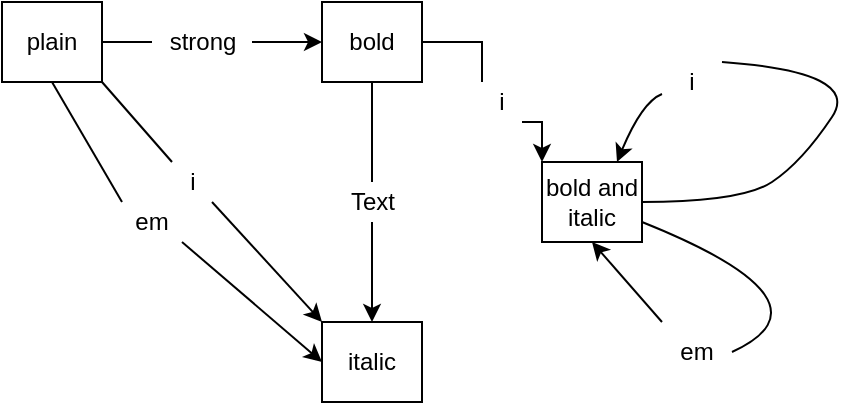 <mxfile version="16.2.6" type="github">
  <diagram id="eejfW6OrFHf019hXyGnV" name="Page-1">
    <mxGraphModel dx="782" dy="420" grid="1" gridSize="10" guides="1" tooltips="1" connect="1" arrows="1" fold="1" page="1" pageScale="1" pageWidth="850" pageHeight="1100" math="0" shadow="0">
      <root>
        <mxCell id="0" />
        <mxCell id="1" parent="0" />
        <mxCell id="pMGLcKPvKSRtXalgIiHo-2" style="edgeStyle=orthogonalEdgeStyle;rounded=0;orthogonalLoop=1;jettySize=auto;html=1;entryX=0;entryY=0.5;entryDx=0;entryDy=0;startArrow=none;" edge="1" parent="1" source="pMGLcKPvKSRtXalgIiHo-7" target="pMGLcKPvKSRtXalgIiHo-3">
          <mxGeometry relative="1" as="geometry">
            <mxPoint x="470" y="210" as="targetPoint" />
          </mxGeometry>
        </mxCell>
        <mxCell id="pMGLcKPvKSRtXalgIiHo-1" value="plain" style="rounded=0;whiteSpace=wrap;html=1;" vertex="1" parent="1">
          <mxGeometry x="270" y="170" width="50" height="40" as="geometry" />
        </mxCell>
        <mxCell id="pMGLcKPvKSRtXalgIiHo-5" style="edgeStyle=orthogonalEdgeStyle;rounded=0;orthogonalLoop=1;jettySize=auto;html=1;startArrow=none;" edge="1" parent="1" source="pMGLcKPvKSRtXalgIiHo-6" target="pMGLcKPvKSRtXalgIiHo-4">
          <mxGeometry relative="1" as="geometry" />
        </mxCell>
        <mxCell id="pMGLcKPvKSRtXalgIiHo-29" style="edgeStyle=orthogonalEdgeStyle;rounded=0;orthogonalLoop=1;jettySize=auto;html=1;exitX=1;exitY=1;exitDx=0;exitDy=0;entryX=0;entryY=0;entryDx=0;entryDy=0;startArrow=none;" edge="1" parent="1" source="pMGLcKPvKSRtXalgIiHo-30" target="pMGLcKPvKSRtXalgIiHo-28">
          <mxGeometry relative="1" as="geometry" />
        </mxCell>
        <mxCell id="pMGLcKPvKSRtXalgIiHo-3" value="bold" style="rounded=0;whiteSpace=wrap;html=1;" vertex="1" parent="1">
          <mxGeometry x="430" y="170" width="50" height="40" as="geometry" />
        </mxCell>
        <mxCell id="pMGLcKPvKSRtXalgIiHo-4" value="italic" style="rounded=0;whiteSpace=wrap;html=1;" vertex="1" parent="1">
          <mxGeometry x="430" y="330" width="50" height="40" as="geometry" />
        </mxCell>
        <mxCell id="pMGLcKPvKSRtXalgIiHo-7" value="strong" style="text;html=1;align=center;verticalAlign=middle;resizable=0;points=[];autosize=1;strokeColor=none;fillColor=none;" vertex="1" parent="1">
          <mxGeometry x="345" y="180" width="50" height="20" as="geometry" />
        </mxCell>
        <mxCell id="pMGLcKPvKSRtXalgIiHo-8" value="" style="edgeStyle=orthogonalEdgeStyle;rounded=0;orthogonalLoop=1;jettySize=auto;html=1;entryX=0;entryY=0.5;entryDx=0;entryDy=0;endArrow=none;" edge="1" parent="1" source="pMGLcKPvKSRtXalgIiHo-1" target="pMGLcKPvKSRtXalgIiHo-7">
          <mxGeometry relative="1" as="geometry">
            <mxPoint x="430" y="190" as="targetPoint" />
            <mxPoint x="320" y="190" as="sourcePoint" />
          </mxGeometry>
        </mxCell>
        <mxCell id="pMGLcKPvKSRtXalgIiHo-6" value="Text" style="text;html=1;align=center;verticalAlign=middle;resizable=0;points=[];autosize=1;strokeColor=none;fillColor=none;" vertex="1" parent="1">
          <mxGeometry x="435" y="260" width="40" height="20" as="geometry" />
        </mxCell>
        <mxCell id="pMGLcKPvKSRtXalgIiHo-9" value="" style="edgeStyle=orthogonalEdgeStyle;rounded=0;orthogonalLoop=1;jettySize=auto;html=1;endArrow=none;" edge="1" parent="1" source="pMGLcKPvKSRtXalgIiHo-3" target="pMGLcKPvKSRtXalgIiHo-6">
          <mxGeometry relative="1" as="geometry">
            <mxPoint x="455" y="210" as="sourcePoint" />
            <mxPoint x="455" y="330" as="targetPoint" />
          </mxGeometry>
        </mxCell>
        <mxCell id="pMGLcKPvKSRtXalgIiHo-14" value="" style="endArrow=classic;html=1;rounded=0;exitX=1;exitY=1;exitDx=0;exitDy=0;entryX=0;entryY=0;entryDx=0;entryDy=0;startArrow=none;" edge="1" parent="1" source="pMGLcKPvKSRtXalgIiHo-11" target="pMGLcKPvKSRtXalgIiHo-4">
          <mxGeometry width="50" height="50" relative="1" as="geometry">
            <mxPoint x="520" y="370" as="sourcePoint" />
            <mxPoint x="570" y="320" as="targetPoint" />
          </mxGeometry>
        </mxCell>
        <mxCell id="pMGLcKPvKSRtXalgIiHo-11" value="i" style="text;html=1;align=center;verticalAlign=middle;resizable=0;points=[];autosize=1;strokeColor=none;fillColor=none;" vertex="1" parent="1">
          <mxGeometry x="355" y="250" width="20" height="20" as="geometry" />
        </mxCell>
        <mxCell id="pMGLcKPvKSRtXalgIiHo-15" value="" style="endArrow=none;html=1;rounded=0;exitX=1;exitY=1;exitDx=0;exitDy=0;entryX=0;entryY=0;entryDx=0;entryDy=0;" edge="1" parent="1" source="pMGLcKPvKSRtXalgIiHo-1" target="pMGLcKPvKSRtXalgIiHo-11">
          <mxGeometry width="50" height="50" relative="1" as="geometry">
            <mxPoint x="320" y="210" as="sourcePoint" />
            <mxPoint x="430" y="330" as="targetPoint" />
          </mxGeometry>
        </mxCell>
        <mxCell id="pMGLcKPvKSRtXalgIiHo-19" value="" style="endArrow=classic;html=1;rounded=0;exitX=1;exitY=1;exitDx=0;exitDy=0;entryX=0;entryY=0.5;entryDx=0;entryDy=0;startArrow=none;" edge="1" parent="1" source="pMGLcKPvKSRtXalgIiHo-26" target="pMGLcKPvKSRtXalgIiHo-4">
          <mxGeometry width="50" height="50" relative="1" as="geometry">
            <mxPoint x="355" y="290" as="sourcePoint" />
            <mxPoint x="450" y="350" as="targetPoint" />
          </mxGeometry>
        </mxCell>
        <mxCell id="pMGLcKPvKSRtXalgIiHo-26" value="em" style="text;html=1;strokeColor=none;fillColor=none;align=center;verticalAlign=middle;whiteSpace=wrap;rounded=0;" vertex="1" parent="1">
          <mxGeometry x="330" y="270" width="30" height="20" as="geometry" />
        </mxCell>
        <mxCell id="pMGLcKPvKSRtXalgIiHo-27" value="" style="endArrow=none;html=1;rounded=0;exitX=0.5;exitY=1;exitDx=0;exitDy=0;entryX=0;entryY=0;entryDx=0;entryDy=0;startArrow=none;" edge="1" parent="1" source="pMGLcKPvKSRtXalgIiHo-1" target="pMGLcKPvKSRtXalgIiHo-26">
          <mxGeometry width="50" height="50" relative="1" as="geometry">
            <mxPoint x="295" y="210" as="sourcePoint" />
            <mxPoint x="430" y="350" as="targetPoint" />
          </mxGeometry>
        </mxCell>
        <mxCell id="pMGLcKPvKSRtXalgIiHo-28" value="bold and italic" style="rounded=0;whiteSpace=wrap;html=1;" vertex="1" parent="1">
          <mxGeometry x="540" y="250" width="50" height="40" as="geometry" />
        </mxCell>
        <mxCell id="pMGLcKPvKSRtXalgIiHo-30" value="i" style="text;html=1;strokeColor=none;fillColor=none;align=center;verticalAlign=middle;whiteSpace=wrap;rounded=0;" vertex="1" parent="1">
          <mxGeometry x="510" y="210" width="20" height="20" as="geometry" />
        </mxCell>
        <mxCell id="pMGLcKPvKSRtXalgIiHo-31" value="" style="edgeStyle=orthogonalEdgeStyle;rounded=0;orthogonalLoop=1;jettySize=auto;html=1;exitX=1;exitY=0.5;exitDx=0;exitDy=0;entryX=0;entryY=0;entryDx=0;entryDy=0;endArrow=none;" edge="1" parent="1" source="pMGLcKPvKSRtXalgIiHo-3" target="pMGLcKPvKSRtXalgIiHo-30">
          <mxGeometry relative="1" as="geometry">
            <mxPoint x="480" y="210" as="sourcePoint" />
            <mxPoint x="540" y="250" as="targetPoint" />
          </mxGeometry>
        </mxCell>
        <mxCell id="pMGLcKPvKSRtXalgIiHo-32" value="" style="curved=1;endArrow=classic;html=1;rounded=0;entryX=0.75;entryY=0;entryDx=0;entryDy=0;startArrow=none;" edge="1" parent="1" source="pMGLcKPvKSRtXalgIiHo-33" target="pMGLcKPvKSRtXalgIiHo-28">
          <mxGeometry width="50" height="50" relative="1" as="geometry">
            <mxPoint x="590" y="270" as="sourcePoint" />
            <mxPoint x="640" y="220" as="targetPoint" />
            <Array as="points">
              <mxPoint x="590" y="220" />
            </Array>
          </mxGeometry>
        </mxCell>
        <mxCell id="pMGLcKPvKSRtXalgIiHo-33" value="i" style="text;html=1;strokeColor=none;fillColor=none;align=center;verticalAlign=middle;whiteSpace=wrap;rounded=0;" vertex="1" parent="1">
          <mxGeometry x="600" y="200" width="30" height="20" as="geometry" />
        </mxCell>
        <mxCell id="pMGLcKPvKSRtXalgIiHo-34" value="" style="curved=1;endArrow=none;html=1;rounded=0;entryX=1;entryY=0;entryDx=0;entryDy=0;" edge="1" parent="1" target="pMGLcKPvKSRtXalgIiHo-33">
          <mxGeometry width="50" height="50" relative="1" as="geometry">
            <mxPoint x="590" y="270" as="sourcePoint" />
            <mxPoint x="577.5" y="250" as="targetPoint" />
            <Array as="points">
              <mxPoint x="640" y="270" />
              <mxPoint x="670" y="250" />
              <mxPoint x="700" y="205" />
            </Array>
          </mxGeometry>
        </mxCell>
        <mxCell id="pMGLcKPvKSRtXalgIiHo-35" value="" style="curved=1;endArrow=classic;html=1;rounded=0;exitX=0;exitY=0;exitDx=0;exitDy=0;entryX=0.5;entryY=1;entryDx=0;entryDy=0;startArrow=none;" edge="1" parent="1" source="pMGLcKPvKSRtXalgIiHo-36" target="pMGLcKPvKSRtXalgIiHo-28">
          <mxGeometry width="50" height="50" relative="1" as="geometry">
            <mxPoint x="520" y="370" as="sourcePoint" />
            <mxPoint x="570" y="320" as="targetPoint" />
            <Array as="points" />
          </mxGeometry>
        </mxCell>
        <mxCell id="pMGLcKPvKSRtXalgIiHo-36" value="em" style="text;html=1;strokeColor=none;fillColor=none;align=center;verticalAlign=middle;whiteSpace=wrap;rounded=0;" vertex="1" parent="1">
          <mxGeometry x="600" y="330" width="35" height="30" as="geometry" />
        </mxCell>
        <mxCell id="pMGLcKPvKSRtXalgIiHo-37" value="" style="curved=1;endArrow=none;html=1;rounded=0;exitX=1;exitY=0.75;exitDx=0;exitDy=0;entryX=1;entryY=0.5;entryDx=0;entryDy=0;" edge="1" parent="1" source="pMGLcKPvKSRtXalgIiHo-28" target="pMGLcKPvKSRtXalgIiHo-36">
          <mxGeometry width="50" height="50" relative="1" as="geometry">
            <mxPoint x="590" y="280" as="sourcePoint" />
            <mxPoint x="565" y="290" as="targetPoint" />
            <Array as="points">
              <mxPoint x="690" y="320" />
            </Array>
          </mxGeometry>
        </mxCell>
      </root>
    </mxGraphModel>
  </diagram>
</mxfile>
